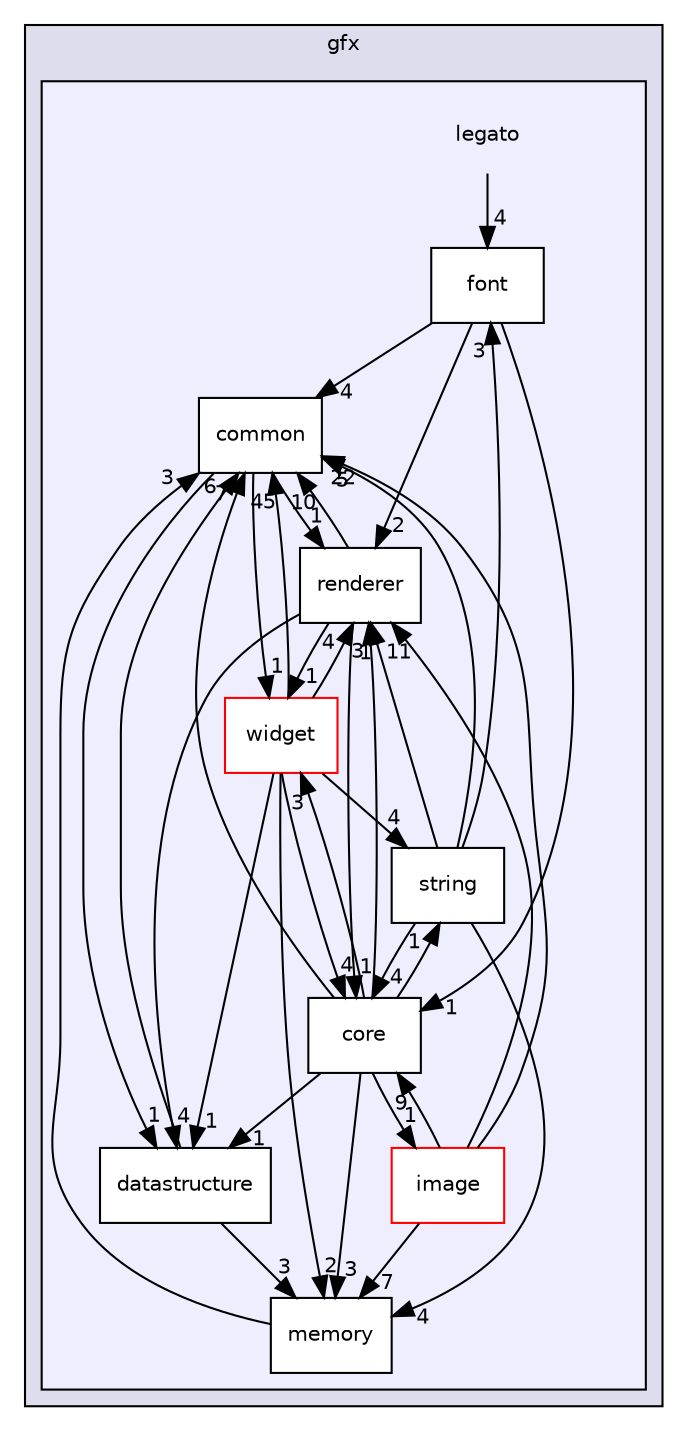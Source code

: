 digraph "C:/Harmony3/gfx/middleware/legato/library/src/gfx/legato" {
  compound=true
  node [ fontsize="10", fontname="Helvetica"];
  edge [ labelfontsize="10", labelfontname="Helvetica"];
  subgraph clusterdir_4262acb4b1f746f3872c5e989b1f4b2d {
    graph [ bgcolor="#ddddee", pencolor="black", label="gfx" fontname="Helvetica", fontsize="10", URL="dir_4262acb4b1f746f3872c5e989b1f4b2d.html"]
  subgraph clusterdir_35ffb77fc2d7021c49b72bf388ac031b {
    graph [ bgcolor="#eeeeff", pencolor="black", label="" URL="dir_35ffb77fc2d7021c49b72bf388ac031b.html"];
    dir_35ffb77fc2d7021c49b72bf388ac031b [shape=plaintext label="legato"];
    dir_fa88ddc64ba904bf53a6551717c775a1 [shape=box label="common" color="black" fillcolor="white" style="filled" URL="dir_fa88ddc64ba904bf53a6551717c775a1.html"];
    dir_aae68ab1def1d247cf35ee27b39d146a [shape=box label="core" color="black" fillcolor="white" style="filled" URL="dir_aae68ab1def1d247cf35ee27b39d146a.html"];
    dir_4a8b1f4e146e8750ea71e3585796a1da [shape=box label="datastructure" color="black" fillcolor="white" style="filled" URL="dir_4a8b1f4e146e8750ea71e3585796a1da.html"];
    dir_7b8562278051ff0d6709fd5943d20fd2 [shape=box label="font" color="black" fillcolor="white" style="filled" URL="dir_7b8562278051ff0d6709fd5943d20fd2.html"];
    dir_a224b2ae46ebf59712cee89356072640 [shape=box label="image" color="red" fillcolor="white" style="filled" URL="dir_a224b2ae46ebf59712cee89356072640.html"];
    dir_870591bf2aecf39269e187cdef73bf6e [shape=box label="memory" color="black" fillcolor="white" style="filled" URL="dir_870591bf2aecf39269e187cdef73bf6e.html"];
    dir_4c60f47fe0f5da8efc76de03351e9412 [shape=box label="renderer" color="black" fillcolor="white" style="filled" URL="dir_4c60f47fe0f5da8efc76de03351e9412.html"];
    dir_6d9fe5f06e07119d00aa5a25b98a851c [shape=box label="string" color="black" fillcolor="white" style="filled" URL="dir_6d9fe5f06e07119d00aa5a25b98a851c.html"];
    dir_7e06156a3e1f5a20cddadcb49c448a41 [shape=box label="widget" color="red" fillcolor="white" style="filled" URL="dir_7e06156a3e1f5a20cddadcb49c448a41.html"];
  }
  }
  dir_4c60f47fe0f5da8efc76de03351e9412->dir_7e06156a3e1f5a20cddadcb49c448a41 [headlabel="1", labeldistance=1.5 headhref="dir_000060_000062.html"];
  dir_4c60f47fe0f5da8efc76de03351e9412->dir_fa88ddc64ba904bf53a6551717c775a1 [headlabel="10", labeldistance=1.5 headhref="dir_000060_000051.html"];
  dir_4c60f47fe0f5da8efc76de03351e9412->dir_4a8b1f4e146e8750ea71e3585796a1da [headlabel="4", labeldistance=1.5 headhref="dir_000060_000053.html"];
  dir_4c60f47fe0f5da8efc76de03351e9412->dir_aae68ab1def1d247cf35ee27b39d146a [headlabel="1", labeldistance=1.5 headhref="dir_000060_000052.html"];
  dir_35ffb77fc2d7021c49b72bf388ac031b->dir_7b8562278051ff0d6709fd5943d20fd2 [headlabel="4", labeldistance=1.5 headhref="dir_000050_000054.html"];
  dir_7e06156a3e1f5a20cddadcb49c448a41->dir_4c60f47fe0f5da8efc76de03351e9412 [headlabel="4", labeldistance=1.5 headhref="dir_000062_000060.html"];
  dir_7e06156a3e1f5a20cddadcb49c448a41->dir_6d9fe5f06e07119d00aa5a25b98a851c [headlabel="4", labeldistance=1.5 headhref="dir_000062_000061.html"];
  dir_7e06156a3e1f5a20cddadcb49c448a41->dir_fa88ddc64ba904bf53a6551717c775a1 [headlabel="45", labeldistance=1.5 headhref="dir_000062_000051.html"];
  dir_7e06156a3e1f5a20cddadcb49c448a41->dir_870591bf2aecf39269e187cdef73bf6e [headlabel="2", labeldistance=1.5 headhref="dir_000062_000059.html"];
  dir_7e06156a3e1f5a20cddadcb49c448a41->dir_4a8b1f4e146e8750ea71e3585796a1da [headlabel="1", labeldistance=1.5 headhref="dir_000062_000053.html"];
  dir_7e06156a3e1f5a20cddadcb49c448a41->dir_aae68ab1def1d247cf35ee27b39d146a [headlabel="4", labeldistance=1.5 headhref="dir_000062_000052.html"];
  dir_6d9fe5f06e07119d00aa5a25b98a851c->dir_4c60f47fe0f5da8efc76de03351e9412 [headlabel="1", labeldistance=1.5 headhref="dir_000061_000060.html"];
  dir_6d9fe5f06e07119d00aa5a25b98a851c->dir_fa88ddc64ba904bf53a6551717c775a1 [headlabel="5", labeldistance=1.5 headhref="dir_000061_000051.html"];
  dir_6d9fe5f06e07119d00aa5a25b98a851c->dir_870591bf2aecf39269e187cdef73bf6e [headlabel="4", labeldistance=1.5 headhref="dir_000061_000059.html"];
  dir_6d9fe5f06e07119d00aa5a25b98a851c->dir_aae68ab1def1d247cf35ee27b39d146a [headlabel="4", labeldistance=1.5 headhref="dir_000061_000052.html"];
  dir_6d9fe5f06e07119d00aa5a25b98a851c->dir_7b8562278051ff0d6709fd5943d20fd2 [headlabel="3", labeldistance=1.5 headhref="dir_000061_000054.html"];
  dir_fa88ddc64ba904bf53a6551717c775a1->dir_4c60f47fe0f5da8efc76de03351e9412 [headlabel="1", labeldistance=1.5 headhref="dir_000051_000060.html"];
  dir_fa88ddc64ba904bf53a6551717c775a1->dir_7e06156a3e1f5a20cddadcb49c448a41 [headlabel="1", labeldistance=1.5 headhref="dir_000051_000062.html"];
  dir_fa88ddc64ba904bf53a6551717c775a1->dir_4a8b1f4e146e8750ea71e3585796a1da [headlabel="1", labeldistance=1.5 headhref="dir_000051_000053.html"];
  dir_870591bf2aecf39269e187cdef73bf6e->dir_fa88ddc64ba904bf53a6551717c775a1 [headlabel="3", labeldistance=1.5 headhref="dir_000059_000051.html"];
  dir_4a8b1f4e146e8750ea71e3585796a1da->dir_fa88ddc64ba904bf53a6551717c775a1 [headlabel="6", labeldistance=1.5 headhref="dir_000053_000051.html"];
  dir_4a8b1f4e146e8750ea71e3585796a1da->dir_870591bf2aecf39269e187cdef73bf6e [headlabel="3", labeldistance=1.5 headhref="dir_000053_000059.html"];
  dir_aae68ab1def1d247cf35ee27b39d146a->dir_4c60f47fe0f5da8efc76de03351e9412 [headlabel="3", labeldistance=1.5 headhref="dir_000052_000060.html"];
  dir_aae68ab1def1d247cf35ee27b39d146a->dir_7e06156a3e1f5a20cddadcb49c448a41 [headlabel="3", labeldistance=1.5 headhref="dir_000052_000062.html"];
  dir_aae68ab1def1d247cf35ee27b39d146a->dir_6d9fe5f06e07119d00aa5a25b98a851c [headlabel="1", labeldistance=1.5 headhref="dir_000052_000061.html"];
  dir_aae68ab1def1d247cf35ee27b39d146a->dir_fa88ddc64ba904bf53a6551717c775a1 [headlabel="7", labeldistance=1.5 headhref="dir_000052_000051.html"];
  dir_aae68ab1def1d247cf35ee27b39d146a->dir_870591bf2aecf39269e187cdef73bf6e [headlabel="3", labeldistance=1.5 headhref="dir_000052_000059.html"];
  dir_aae68ab1def1d247cf35ee27b39d146a->dir_4a8b1f4e146e8750ea71e3585796a1da [headlabel="1", labeldistance=1.5 headhref="dir_000052_000053.html"];
  dir_aae68ab1def1d247cf35ee27b39d146a->dir_a224b2ae46ebf59712cee89356072640 [headlabel="1", labeldistance=1.5 headhref="dir_000052_000055.html"];
  dir_7b8562278051ff0d6709fd5943d20fd2->dir_4c60f47fe0f5da8efc76de03351e9412 [headlabel="2", labeldistance=1.5 headhref="dir_000054_000060.html"];
  dir_7b8562278051ff0d6709fd5943d20fd2->dir_fa88ddc64ba904bf53a6551717c775a1 [headlabel="4", labeldistance=1.5 headhref="dir_000054_000051.html"];
  dir_7b8562278051ff0d6709fd5943d20fd2->dir_aae68ab1def1d247cf35ee27b39d146a [headlabel="1", labeldistance=1.5 headhref="dir_000054_000052.html"];
  dir_a224b2ae46ebf59712cee89356072640->dir_4c60f47fe0f5da8efc76de03351e9412 [headlabel="11", labeldistance=1.5 headhref="dir_000055_000060.html"];
  dir_a224b2ae46ebf59712cee89356072640->dir_fa88ddc64ba904bf53a6551717c775a1 [headlabel="22", labeldistance=1.5 headhref="dir_000055_000051.html"];
  dir_a224b2ae46ebf59712cee89356072640->dir_870591bf2aecf39269e187cdef73bf6e [headlabel="7", labeldistance=1.5 headhref="dir_000055_000059.html"];
  dir_a224b2ae46ebf59712cee89356072640->dir_aae68ab1def1d247cf35ee27b39d146a [headlabel="9", labeldistance=1.5 headhref="dir_000055_000052.html"];
}
